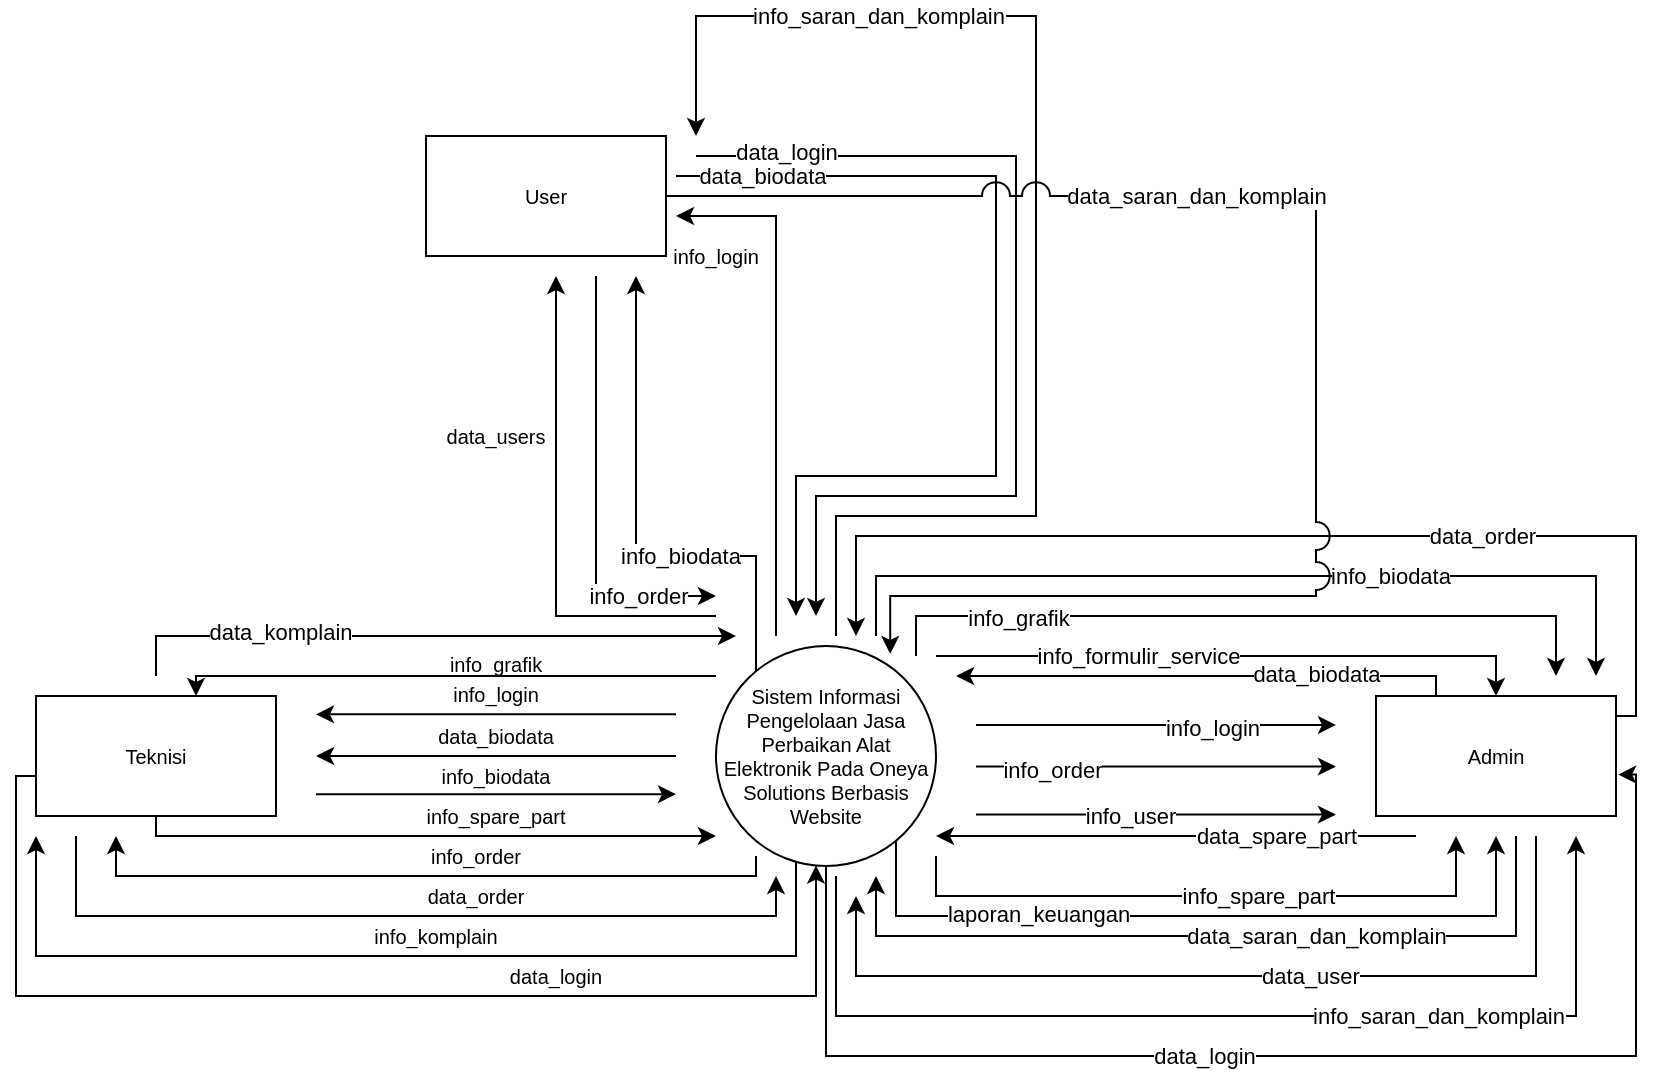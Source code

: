 <mxfile version="14.6.9" type="device"><diagram id="ACD_IV1HMH8quXVEyj63" name="Page-1"><mxGraphModel dx="1221" dy="682" grid="1" gridSize="10" guides="1" tooltips="1" connect="1" arrows="1" fold="1" page="1" pageScale="1" pageWidth="850" pageHeight="1100" math="0" shadow="0"><root><mxCell id="0"/><mxCell id="1" parent="0"/><mxCell id="b8PKijCzYsBiOzstsW9--445" style="edgeStyle=orthogonalEdgeStyle;rounded=0;orthogonalLoop=1;jettySize=auto;html=1;fontSize=10;" parent="1" edge="1"><mxGeometry relative="1" as="geometry"><mxPoint x="170" y="529.17" as="targetPoint"/><mxPoint x="350" y="529.17" as="sourcePoint"/></mxGeometry></mxCell><mxCell id="b8PKijCzYsBiOzstsW9--447" style="edgeStyle=orthogonalEdgeStyle;rounded=0;orthogonalLoop=1;jettySize=auto;html=1;fontSize=10;" parent="1" edge="1"><mxGeometry relative="1" as="geometry"><mxPoint x="680" y="534.48" as="targetPoint"/><mxPoint x="500" y="534.48" as="sourcePoint"/></mxGeometry></mxCell><mxCell id="5eXShNe7EEcaF_X33RLj-7" value="info_login" style="edgeLabel;html=1;align=center;verticalAlign=middle;resizable=0;points=[];" vertex="1" connectable="0" parent="b8PKijCzYsBiOzstsW9--447"><mxGeometry x="0.306" y="-1" relative="1" as="geometry"><mxPoint as="offset"/></mxGeometry></mxCell><mxCell id="b8PKijCzYsBiOzstsW9--449" style="edgeStyle=orthogonalEdgeStyle;rounded=0;orthogonalLoop=1;jettySize=auto;html=1;fontSize=10;" parent="1" edge="1"><mxGeometry relative="1" as="geometry"><mxPoint x="360" y="240" as="targetPoint"/><mxPoint x="430" y="490" as="sourcePoint"/><Array as="points"><mxPoint x="430" y="430"/><mxPoint x="530" y="430"/><mxPoint x="530" y="180"/><mxPoint x="360" y="180"/></Array></mxGeometry></mxCell><mxCell id="5eXShNe7EEcaF_X33RLj-20" value="info_saran_dan_komplain" style="edgeLabel;html=1;align=center;verticalAlign=middle;resizable=0;points=[];" vertex="1" connectable="0" parent="b8PKijCzYsBiOzstsW9--449"><mxGeometry x="0.649" relative="1" as="geometry"><mxPoint x="38" as="offset"/></mxGeometry></mxCell><mxCell id="b8PKijCzYsBiOzstsW9--452" style="edgeStyle=orthogonalEdgeStyle;rounded=0;orthogonalLoop=1;jettySize=auto;html=1;fontSize=10;" parent="1" edge="1"><mxGeometry relative="1" as="geometry"><mxPoint x="410" y="480" as="targetPoint"/><mxPoint x="350" y="260" as="sourcePoint"/><Array as="points"><mxPoint x="510" y="260"/><mxPoint x="510" y="410"/><mxPoint x="410" y="410"/></Array></mxGeometry></mxCell><mxCell id="ez_dC5as5lfolU4G9v8Q-7" value="data_biodata" style="edgeLabel;html=1;align=center;verticalAlign=middle;resizable=0;points=[];" parent="b8PKijCzYsBiOzstsW9--452" vertex="1" connectable="0"><mxGeometry x="-0.878" relative="1" as="geometry"><mxPoint x="13" as="offset"/></mxGeometry></mxCell><mxCell id="b8PKijCzYsBiOzstsW9--454" style="edgeStyle=orthogonalEdgeStyle;rounded=0;orthogonalLoop=1;jettySize=auto;html=1;fontSize=10;" parent="1" edge="1"><mxGeometry relative="1" as="geometry"><mxPoint x="680" y="555.31" as="targetPoint"/><mxPoint x="500" y="555.31" as="sourcePoint"/></mxGeometry></mxCell><mxCell id="5eXShNe7EEcaF_X33RLj-8" value="info_order" style="edgeLabel;html=1;align=center;verticalAlign=middle;resizable=0;points=[];" vertex="1" connectable="0" parent="b8PKijCzYsBiOzstsW9--454"><mxGeometry x="-0.583" y="-1" relative="1" as="geometry"><mxPoint as="offset"/></mxGeometry></mxCell><mxCell id="b8PKijCzYsBiOzstsW9--456" style="edgeStyle=orthogonalEdgeStyle;rounded=0;orthogonalLoop=1;jettySize=auto;html=1;fontSize=10;" parent="1" edge="1"><mxGeometry relative="1" as="geometry"><mxPoint x="680" y="579.31" as="targetPoint"/><mxPoint x="500" y="579.31" as="sourcePoint"/></mxGeometry></mxCell><mxCell id="5eXShNe7EEcaF_X33RLj-9" value="info_user" style="edgeLabel;html=1;align=center;verticalAlign=middle;resizable=0;points=[];" vertex="1" connectable="0" parent="b8PKijCzYsBiOzstsW9--456"><mxGeometry x="-0.146" relative="1" as="geometry"><mxPoint as="offset"/></mxGeometry></mxCell><mxCell id="b8PKijCzYsBiOzstsW9--460" style="edgeStyle=orthogonalEdgeStyle;rounded=0;orthogonalLoop=1;jettySize=auto;html=1;fontSize=10;" parent="1" edge="1"><mxGeometry relative="1" as="geometry"><mxPoint x="740" y="590" as="targetPoint"/><mxPoint x="480" y="600" as="sourcePoint"/><Array as="points"><mxPoint x="480" y="620"/><mxPoint x="740" y="620"/><mxPoint x="740" y="590"/></Array></mxGeometry></mxCell><mxCell id="5eXShNe7EEcaF_X33RLj-13" value="info_spare_part" style="edgeLabel;html=1;align=center;verticalAlign=middle;resizable=0;points=[];" vertex="1" connectable="0" parent="b8PKijCzYsBiOzstsW9--460"><mxGeometry x="0.163" relative="1" as="geometry"><mxPoint as="offset"/></mxGeometry></mxCell><mxCell id="b8PKijCzYsBiOzstsW9--466" style="edgeStyle=orthogonalEdgeStyle;rounded=0;orthogonalLoop=1;jettySize=auto;html=1;fontSize=10;" parent="1" edge="1"><mxGeometry relative="1" as="geometry"><mxPoint x="800" y="590" as="targetPoint"/><mxPoint x="430" y="610" as="sourcePoint"/><Array as="points"><mxPoint x="430" y="620"/><mxPoint x="430" y="680"/><mxPoint x="800" y="680"/></Array></mxGeometry></mxCell><mxCell id="5eXShNe7EEcaF_X33RLj-15" value="info_saran_dan_komplain" style="edgeLabel;html=1;align=center;verticalAlign=middle;resizable=0;points=[];" vertex="1" connectable="0" parent="b8PKijCzYsBiOzstsW9--466"><mxGeometry x="-0.546" y="3" relative="1" as="geometry"><mxPoint x="250" y="3" as="offset"/></mxGeometry></mxCell><mxCell id="b8PKijCzYsBiOzstsW9--468" style="edgeStyle=orthogonalEdgeStyle;rounded=0;orthogonalLoop=1;jettySize=auto;html=1;entryX=0.5;entryY=0;entryDx=0;entryDy=0;fontSize=10;" parent="1" target="b8PKijCzYsBiOzstsW9--442" edge="1"><mxGeometry relative="1" as="geometry"><mxPoint x="480" y="500" as="sourcePoint"/><Array as="points"><mxPoint x="760" y="500"/></Array></mxGeometry></mxCell><mxCell id="5eXShNe7EEcaF_X33RLj-6" value="info_formulir_service" style="edgeLabel;html=1;align=center;verticalAlign=middle;resizable=0;points=[];" vertex="1" connectable="0" parent="b8PKijCzYsBiOzstsW9--468"><mxGeometry x="-0.327" relative="1" as="geometry"><mxPoint as="offset"/></mxGeometry></mxCell><mxCell id="b8PKijCzYsBiOzstsW9--470" style="edgeStyle=orthogonalEdgeStyle;rounded=0;orthogonalLoop=1;jettySize=auto;html=1;fontSize=10;" parent="1" edge="1"><mxGeometry relative="1" as="geometry"><mxPoint x="790" y="510" as="targetPoint"/><mxPoint x="470" y="500" as="sourcePoint"/><Array as="points"><mxPoint x="470" y="480"/><mxPoint x="790" y="480"/></Array></mxGeometry></mxCell><mxCell id="5eXShNe7EEcaF_X33RLj-5" value="info_grafik" style="edgeLabel;html=1;align=center;verticalAlign=middle;resizable=0;points=[];" vertex="1" connectable="0" parent="b8PKijCzYsBiOzstsW9--470"><mxGeometry x="-0.616" y="-1" relative="1" as="geometry"><mxPoint as="offset"/></mxGeometry></mxCell><mxCell id="b8PKijCzYsBiOzstsW9--472" style="edgeStyle=orthogonalEdgeStyle;rounded=0;orthogonalLoop=1;jettySize=auto;html=1;fontSize=10;" parent="1" edge="1"><mxGeometry relative="1" as="geometry"><mxPoint x="810" y="510" as="targetPoint"/><mxPoint x="450" y="490" as="sourcePoint"/><Array as="points"><mxPoint x="450" y="460"/><mxPoint x="810" y="460"/></Array></mxGeometry></mxCell><mxCell id="5eXShNe7EEcaF_X33RLj-4" value="info_biodata" style="edgeLabel;html=1;align=center;verticalAlign=middle;resizable=0;points=[];" vertex="1" connectable="0" parent="b8PKijCzYsBiOzstsW9--472"><mxGeometry x="0.302" relative="1" as="geometry"><mxPoint as="offset"/></mxGeometry></mxCell><mxCell id="b8PKijCzYsBiOzstsW9--474" style="edgeStyle=orthogonalEdgeStyle;rounded=0;orthogonalLoop=1;jettySize=auto;html=1;fontSize=10;entryX=0.25;entryY=0;entryDx=0;entryDy=0;exitX=0.25;exitY=0;exitDx=0;exitDy=0;" parent="1" source="b8PKijCzYsBiOzstsW9--442" edge="1"><mxGeometry relative="1" as="geometry"><mxPoint x="490" y="510" as="targetPoint"/><mxPoint x="730" y="510" as="sourcePoint"/><Array as="points"><mxPoint x="730" y="510"/></Array></mxGeometry></mxCell><mxCell id="5eXShNe7EEcaF_X33RLj-2" value="data_biodata" style="edgeLabel;html=1;align=center;verticalAlign=middle;resizable=0;points=[];" vertex="1" connectable="0" parent="b8PKijCzYsBiOzstsW9--474"><mxGeometry x="-0.015" y="1" relative="1" as="geometry"><mxPoint x="53" y="-2" as="offset"/></mxGeometry></mxCell><mxCell id="b8PKijCzYsBiOzstsW9--476" style="edgeStyle=orthogonalEdgeStyle;rounded=0;orthogonalLoop=1;jettySize=auto;html=1;fontSize=10;" parent="1" edge="1"><mxGeometry relative="1" as="geometry"><mxPoint x="170" y="550" as="targetPoint"/><mxPoint x="350" y="550" as="sourcePoint"/></mxGeometry></mxCell><mxCell id="b8PKijCzYsBiOzstsW9--484" style="edgeStyle=orthogonalEdgeStyle;rounded=0;orthogonalLoop=1;jettySize=auto;html=1;fontSize=10;" parent="1" edge="1"><mxGeometry relative="1" as="geometry"><mxPoint x="440" y="490" as="targetPoint"/><mxPoint x="820" y="530" as="sourcePoint"/><Array as="points"><mxPoint x="830" y="440"/><mxPoint x="440" y="440"/></Array></mxGeometry></mxCell><mxCell id="5eXShNe7EEcaF_X33RLj-3" value="data_order" style="edgeLabel;html=1;align=center;verticalAlign=middle;resizable=0;points=[];" vertex="1" connectable="0" parent="b8PKijCzYsBiOzstsW9--484"><mxGeometry x="-0.343" relative="1" as="geometry"><mxPoint as="offset"/></mxGeometry></mxCell><mxCell id="b8PKijCzYsBiOzstsW9--486" style="edgeStyle=orthogonalEdgeStyle;rounded=0;orthogonalLoop=1;jettySize=auto;html=1;fontSize=10;" parent="1" edge="1"><mxGeometry relative="1" as="geometry"><mxPoint x="70" y="590" as="targetPoint"/><mxPoint x="390" y="600" as="sourcePoint"/><Array as="points"><mxPoint x="390" y="610"/><mxPoint x="70" y="610"/></Array></mxGeometry></mxCell><mxCell id="b8PKijCzYsBiOzstsW9--490" style="edgeStyle=orthogonalEdgeStyle;rounded=0;orthogonalLoop=1;jettySize=auto;html=1;fontSize=10;" parent="1" edge="1"><mxGeometry relative="1" as="geometry"><mxPoint x="110" y="520" as="targetPoint"/><mxPoint x="370" y="510" as="sourcePoint"/><Array as="points"><mxPoint x="300" y="510"/><mxPoint x="300" y="510"/></Array></mxGeometry></mxCell><mxCell id="b8PKijCzYsBiOzstsW9--492" style="edgeStyle=orthogonalEdgeStyle;rounded=0;orthogonalLoop=1;jettySize=auto;html=1;fontSize=10;" parent="1" source="b8PKijCzYsBiOzstsW9--441" edge="1"><mxGeometry relative="1" as="geometry"><mxPoint x="30" y="590" as="targetPoint"/><Array as="points"><mxPoint x="410" y="650"/><mxPoint x="30" y="650"/></Array></mxGeometry></mxCell><mxCell id="b8PKijCzYsBiOzstsW9--498" style="edgeStyle=orthogonalEdgeStyle;rounded=0;orthogonalLoop=1;jettySize=auto;html=1;fontSize=10;" parent="1" edge="1"><mxGeometry relative="1" as="geometry"><mxPoint x="350" y="280" as="targetPoint"/><mxPoint x="400" y="490" as="sourcePoint"/><Array as="points"><mxPoint x="400" y="490"/><mxPoint x="400" y="280"/></Array></mxGeometry></mxCell><mxCell id="b8PKijCzYsBiOzstsW9--508" style="edgeStyle=orthogonalEdgeStyle;rounded=0;orthogonalLoop=1;jettySize=auto;html=1;fontSize=10;entryX=1.009;entryY=0.655;entryDx=0;entryDy=0;entryPerimeter=0;" parent="1" source="b8PKijCzYsBiOzstsW9--441" target="b8PKijCzYsBiOzstsW9--442" edge="1"><mxGeometry relative="1" as="geometry"><mxPoint x="830" y="560" as="targetPoint"/><Array as="points"><mxPoint x="425" y="700"/><mxPoint x="830" y="700"/><mxPoint x="830" y="559"/></Array></mxGeometry></mxCell><mxCell id="5eXShNe7EEcaF_X33RLj-17" value="data_login" style="edgeLabel;html=1;align=center;verticalAlign=middle;resizable=0;points=[];" vertex="1" connectable="0" parent="b8PKijCzYsBiOzstsW9--508"><mxGeometry x="-0.126" relative="1" as="geometry"><mxPoint as="offset"/></mxGeometry></mxCell><mxCell id="b8PKijCzYsBiOzstsW9--510" style="edgeStyle=orthogonalEdgeStyle;rounded=0;orthogonalLoop=1;jettySize=auto;html=1;fontSize=10;exitX=0;exitY=0.667;exitDx=0;exitDy=0;exitPerimeter=0;" parent="1" source="b8PKijCzYsBiOzstsW9--443" target="b8PKijCzYsBiOzstsW9--441" edge="1"><mxGeometry relative="1" as="geometry"><mxPoint x="20" y="560" as="sourcePoint"/><Array as="points"><mxPoint x="20" y="560"/><mxPoint x="20" y="670"/><mxPoint x="420" y="670"/></Array></mxGeometry></mxCell><mxCell id="Fde3h4l1aQw-H1VThD5D-2" style="edgeStyle=orthogonalEdgeStyle;rounded=0;orthogonalLoop=1;jettySize=auto;html=1;" parent="1" source="b8PKijCzYsBiOzstsW9--441" edge="1"><mxGeometry relative="1" as="geometry"><mxPoint x="760" y="590" as="targetPoint"/><Array as="points"><mxPoint x="460" y="630"/><mxPoint x="760" y="630"/></Array></mxGeometry></mxCell><mxCell id="5eXShNe7EEcaF_X33RLj-1" value="laporan_keuangan" style="edgeLabel;html=1;align=center;verticalAlign=middle;resizable=0;points=[];" vertex="1" connectable="0" parent="Fde3h4l1aQw-H1VThD5D-2"><mxGeometry x="-0.426" y="1" relative="1" as="geometry"><mxPoint as="offset"/></mxGeometry></mxCell><mxCell id="ez_dC5as5lfolU4G9v8Q-1" style="edgeStyle=orthogonalEdgeStyle;rounded=0;orthogonalLoop=1;jettySize=auto;html=1;" parent="1" source="b8PKijCzYsBiOzstsW9--441" edge="1"><mxGeometry relative="1" as="geometry"><mxPoint x="330" y="310" as="targetPoint"/><Array as="points"><mxPoint x="390" y="450"/><mxPoint x="330" y="450"/></Array></mxGeometry></mxCell><mxCell id="ez_dC5as5lfolU4G9v8Q-4" value="info_biodata" style="edgeLabel;html=1;align=center;verticalAlign=middle;resizable=0;points=[];" parent="ez_dC5as5lfolU4G9v8Q-1" vertex="1" connectable="0"><mxGeometry x="-0.255" relative="1" as="geometry"><mxPoint as="offset"/></mxGeometry></mxCell><mxCell id="b8PKijCzYsBiOzstsW9--441" value="Sistem Informasi Pengelolaan Jasa Perbaikan Alat Elektronik Pada Oneya Solutions Berbasis Website" style="ellipse;whiteSpace=wrap;html=1;aspect=fixed;fontSize=10;" parent="1" vertex="1"><mxGeometry x="370" y="495" width="110" height="110" as="geometry"/></mxCell><mxCell id="b8PKijCzYsBiOzstsW9--458" style="edgeStyle=orthogonalEdgeStyle;rounded=0;orthogonalLoop=1;jettySize=auto;html=1;fontSize=10;" parent="1" edge="1"><mxGeometry relative="1" as="geometry"><mxPoint x="450" y="610" as="targetPoint"/><mxPoint x="770" y="590" as="sourcePoint"/><Array as="points"><mxPoint x="770" y="640"/><mxPoint x="450" y="640"/></Array></mxGeometry></mxCell><mxCell id="5eXShNe7EEcaF_X33RLj-16" value="data_saran_dan_komplain" style="edgeLabel;html=1;align=center;verticalAlign=middle;resizable=0;points=[];" vertex="1" connectable="0" parent="b8PKijCzYsBiOzstsW9--458"><mxGeometry x="-0.081" y="-2" relative="1" as="geometry"><mxPoint x="34" y="2" as="offset"/></mxGeometry></mxCell><mxCell id="b8PKijCzYsBiOzstsW9--462" style="edgeStyle=orthogonalEdgeStyle;rounded=0;orthogonalLoop=1;jettySize=auto;html=1;fontSize=10;" parent="1" edge="1"><mxGeometry relative="1" as="geometry"><mxPoint x="480" y="590" as="targetPoint"/><mxPoint x="720" y="590" as="sourcePoint"/><Array as="points"><mxPoint x="530" y="590"/><mxPoint x="530" y="590"/></Array></mxGeometry></mxCell><mxCell id="5eXShNe7EEcaF_X33RLj-12" value="data_spare_part" style="edgeLabel;html=1;align=center;verticalAlign=middle;resizable=0;points=[];" vertex="1" connectable="0" parent="b8PKijCzYsBiOzstsW9--462"><mxGeometry x="-0.083" y="1" relative="1" as="geometry"><mxPoint x="40" y="-1" as="offset"/></mxGeometry></mxCell><mxCell id="b8PKijCzYsBiOzstsW9--464" style="edgeStyle=orthogonalEdgeStyle;rounded=0;orthogonalLoop=1;jettySize=auto;html=1;fontSize=10;" parent="1" edge="1"><mxGeometry relative="1" as="geometry"><mxPoint x="440" y="620" as="targetPoint"/><mxPoint x="780" y="590" as="sourcePoint"/><Array as="points"><mxPoint x="780" y="660"/><mxPoint x="440" y="660"/></Array></mxGeometry></mxCell><mxCell id="5eXShNe7EEcaF_X33RLj-14" value="data_user" style="edgeLabel;html=1;align=center;verticalAlign=middle;resizable=0;points=[];" vertex="1" connectable="0" parent="b8PKijCzYsBiOzstsW9--464"><mxGeometry x="-0.187" relative="1" as="geometry"><mxPoint as="offset"/></mxGeometry></mxCell><mxCell id="b8PKijCzYsBiOzstsW9--442" value="Admin" style="rounded=0;whiteSpace=wrap;html=1;fontSize=10;" parent="1" vertex="1"><mxGeometry x="700" y="520" width="120" height="60" as="geometry"/></mxCell><mxCell id="b8PKijCzYsBiOzstsW9--478" style="edgeStyle=orthogonalEdgeStyle;rounded=0;orthogonalLoop=1;jettySize=auto;html=1;fontSize=10;" parent="1" edge="1"><mxGeometry relative="1" as="geometry"><mxPoint x="350" y="569.11" as="targetPoint"/><mxPoint x="170" y="569.11" as="sourcePoint"/><Array as="points"><mxPoint x="350" y="569.11"/></Array></mxGeometry></mxCell><mxCell id="b8PKijCzYsBiOzstsW9--480" style="edgeStyle=orthogonalEdgeStyle;rounded=0;orthogonalLoop=1;jettySize=auto;html=1;fontSize=10;" parent="1" edge="1"><mxGeometry relative="1" as="geometry"><mxPoint x="90" y="580" as="sourcePoint"/><mxPoint x="370" y="590" as="targetPoint"/><Array as="points"><mxPoint x="90" y="590"/></Array></mxGeometry></mxCell><mxCell id="b8PKijCzYsBiOzstsW9--488" style="edgeStyle=orthogonalEdgeStyle;rounded=0;orthogonalLoop=1;jettySize=auto;html=1;fontSize=10;" parent="1" edge="1"><mxGeometry relative="1" as="geometry"><mxPoint x="400" y="610" as="targetPoint"/><mxPoint x="50" y="590" as="sourcePoint"/><Array as="points"><mxPoint x="50" y="630"/><mxPoint x="400" y="630"/></Array></mxGeometry></mxCell><mxCell id="b8PKijCzYsBiOzstsW9--494" style="edgeStyle=orthogonalEdgeStyle;rounded=0;orthogonalLoop=1;jettySize=auto;html=1;fontSize=10;" parent="1" edge="1"><mxGeometry relative="1" as="geometry"><mxPoint x="380" y="490" as="targetPoint"/><mxPoint x="90" y="510" as="sourcePoint"/><Array as="points"><mxPoint x="90" y="490"/></Array></mxGeometry></mxCell><mxCell id="5eXShNe7EEcaF_X33RLj-18" value="data_komplain" style="edgeLabel;html=1;align=center;verticalAlign=middle;resizable=0;points=[];" vertex="1" connectable="0" parent="b8PKijCzYsBiOzstsW9--494"><mxGeometry x="-0.471" y="2" relative="1" as="geometry"><mxPoint as="offset"/></mxGeometry></mxCell><mxCell id="b8PKijCzYsBiOzstsW9--443" value="Teknisi" style="rounded=0;whiteSpace=wrap;html=1;fontSize=10;" parent="1" vertex="1"><mxGeometry x="30" y="520" width="120" height="60" as="geometry"/></mxCell><mxCell id="b8PKijCzYsBiOzstsW9--502" style="edgeStyle=orthogonalEdgeStyle;rounded=0;orthogonalLoop=1;jettySize=auto;html=1;fontSize=10;" parent="1" edge="1"><mxGeometry relative="1" as="geometry"><mxPoint x="370" y="470" as="targetPoint"/><mxPoint x="310" y="310" as="sourcePoint"/><Array as="points"><mxPoint x="310" y="310"/><mxPoint x="310" y="470"/></Array></mxGeometry></mxCell><mxCell id="ez_dC5as5lfolU4G9v8Q-3" value="info_order" style="edgeLabel;html=1;align=center;verticalAlign=middle;resizable=0;points=[];" parent="b8PKijCzYsBiOzstsW9--502" vertex="1" connectable="0"><mxGeometry x="0.612" y="-2" relative="1" as="geometry"><mxPoint x="3" y="-2" as="offset"/></mxGeometry></mxCell><mxCell id="b8PKijCzYsBiOzstsW9--504" style="edgeStyle=orthogonalEdgeStyle;rounded=0;orthogonalLoop=1;jettySize=auto;html=1;fontSize=10;" parent="1" edge="1"><mxGeometry relative="1" as="geometry"><mxPoint x="290" y="310" as="targetPoint"/><mxPoint x="370" y="480" as="sourcePoint"/><Array as="points"><mxPoint x="290" y="480"/><mxPoint x="290" y="310"/></Array></mxGeometry></mxCell><mxCell id="ez_dC5as5lfolU4G9v8Q-5" style="edgeStyle=orthogonalEdgeStyle;rounded=0;orthogonalLoop=1;jettySize=auto;html=1;entryX=0.792;entryY=0.036;entryDx=0;entryDy=0;entryPerimeter=0;jumpStyle=arc;jumpSize=14;" parent="1" source="b8PKijCzYsBiOzstsW9--444" target="b8PKijCzYsBiOzstsW9--441" edge="1"><mxGeometry relative="1" as="geometry"><Array as="points"><mxPoint x="670" y="270"/><mxPoint x="670" y="470"/><mxPoint x="457" y="470"/></Array></mxGeometry></mxCell><mxCell id="5eXShNe7EEcaF_X33RLj-19" value="data_saran_dan_komplain" style="edgeLabel;html=1;align=center;verticalAlign=middle;resizable=0;points=[];" vertex="1" connectable="0" parent="ez_dC5as5lfolU4G9v8Q-5"><mxGeometry x="-0.45" y="1" relative="1" as="geometry"><mxPoint x="54" y="1" as="offset"/></mxGeometry></mxCell><mxCell id="b8PKijCzYsBiOzstsW9--444" value="User" style="rounded=0;whiteSpace=wrap;html=1;fontSize=10;" parent="1" vertex="1"><mxGeometry x="225" y="240" width="120" height="60" as="geometry"/></mxCell><mxCell id="b8PKijCzYsBiOzstsW9--448" value="info_login" style="text;html=1;strokeColor=none;fillColor=none;align=center;verticalAlign=middle;whiteSpace=wrap;rounded=0;fontSize=10;" parent="1" vertex="1"><mxGeometry x="240" y="509.17" width="40" height="20" as="geometry"/></mxCell><mxCell id="b8PKijCzYsBiOzstsW9--453" value="info_login" style="text;html=1;strokeColor=none;fillColor=none;align=center;verticalAlign=middle;whiteSpace=wrap;rounded=0;fontSize=10;" parent="1" vertex="1"><mxGeometry x="350" y="290" width="40" height="20" as="geometry"/></mxCell><mxCell id="b8PKijCzYsBiOzstsW9--477" value="data_biodata" style="text;html=1;strokeColor=none;fillColor=none;align=center;verticalAlign=middle;whiteSpace=wrap;rounded=0;fontSize=10;" parent="1" vertex="1"><mxGeometry x="240" y="530.0" width="40" height="20" as="geometry"/></mxCell><mxCell id="b8PKijCzYsBiOzstsW9--479" value="info_biodata" style="text;html=1;strokeColor=none;fillColor=none;align=center;verticalAlign=middle;whiteSpace=wrap;rounded=0;fontSize=10;" parent="1" vertex="1"><mxGeometry x="240" y="550.0" width="40" height="20" as="geometry"/></mxCell><mxCell id="b8PKijCzYsBiOzstsW9--481" value="info_spare_part" style="text;html=1;strokeColor=none;fillColor=none;align=center;verticalAlign=middle;whiteSpace=wrap;rounded=0;fontSize=10;" parent="1" vertex="1"><mxGeometry x="240" y="570.0" width="40" height="20" as="geometry"/></mxCell><mxCell id="b8PKijCzYsBiOzstsW9--487" value="info_order" style="text;html=1;strokeColor=none;fillColor=none;align=center;verticalAlign=middle;whiteSpace=wrap;rounded=0;fontSize=10;" parent="1" vertex="1"><mxGeometry x="230" y="590" width="40" height="20" as="geometry"/></mxCell><mxCell id="b8PKijCzYsBiOzstsW9--489" value="data_order" style="text;html=1;strokeColor=none;fillColor=none;align=center;verticalAlign=middle;whiteSpace=wrap;rounded=0;fontSize=10;" parent="1" vertex="1"><mxGeometry x="230" y="610" width="40" height="20" as="geometry"/></mxCell><mxCell id="b8PKijCzYsBiOzstsW9--491" value="info_grafik" style="text;html=1;strokeColor=none;fillColor=none;align=center;verticalAlign=middle;whiteSpace=wrap;rounded=0;fontSize=10;" parent="1" vertex="1"><mxGeometry x="240" y="494.48" width="40" height="20" as="geometry"/></mxCell><mxCell id="b8PKijCzYsBiOzstsW9--493" value="info_komplain" style="text;html=1;strokeColor=none;fillColor=none;align=center;verticalAlign=middle;whiteSpace=wrap;rounded=0;fontSize=10;" parent="1" vertex="1"><mxGeometry x="210" y="630.0" width="40" height="20" as="geometry"/></mxCell><mxCell id="b8PKijCzYsBiOzstsW9--505" value="data_users" style="text;html=1;strokeColor=none;fillColor=none;align=center;verticalAlign=middle;whiteSpace=wrap;rounded=0;fontSize=10;" parent="1" vertex="1"><mxGeometry x="240" y="380" width="40" height="20" as="geometry"/></mxCell><mxCell id="b8PKijCzYsBiOzstsW9--511" value="data_login" style="text;html=1;strokeColor=none;fillColor=none;align=center;verticalAlign=middle;whiteSpace=wrap;rounded=0;fontSize=10;" parent="1" vertex="1"><mxGeometry x="270" y="650" width="40" height="20" as="geometry"/></mxCell><mxCell id="b8PKijCzYsBiOzstsW9--512" style="edgeStyle=orthogonalEdgeStyle;rounded=0;orthogonalLoop=1;jettySize=auto;html=1;fontSize=10;" parent="1" edge="1"><mxGeometry relative="1" as="geometry"><mxPoint x="420" y="480" as="targetPoint"/><mxPoint x="360" y="250" as="sourcePoint"/><Array as="points"><mxPoint x="520" y="250"/><mxPoint x="520" y="420"/><mxPoint x="420" y="420"/></Array></mxGeometry></mxCell><mxCell id="ez_dC5as5lfolU4G9v8Q-6" value="data_login" style="edgeLabel;html=1;align=center;verticalAlign=middle;resizable=0;points=[];" parent="b8PKijCzYsBiOzstsW9--512" vertex="1" connectable="0"><mxGeometry x="-0.864" y="2" relative="1" as="geometry"><mxPoint x="11" as="offset"/></mxGeometry></mxCell></root></mxGraphModel></diagram></mxfile>